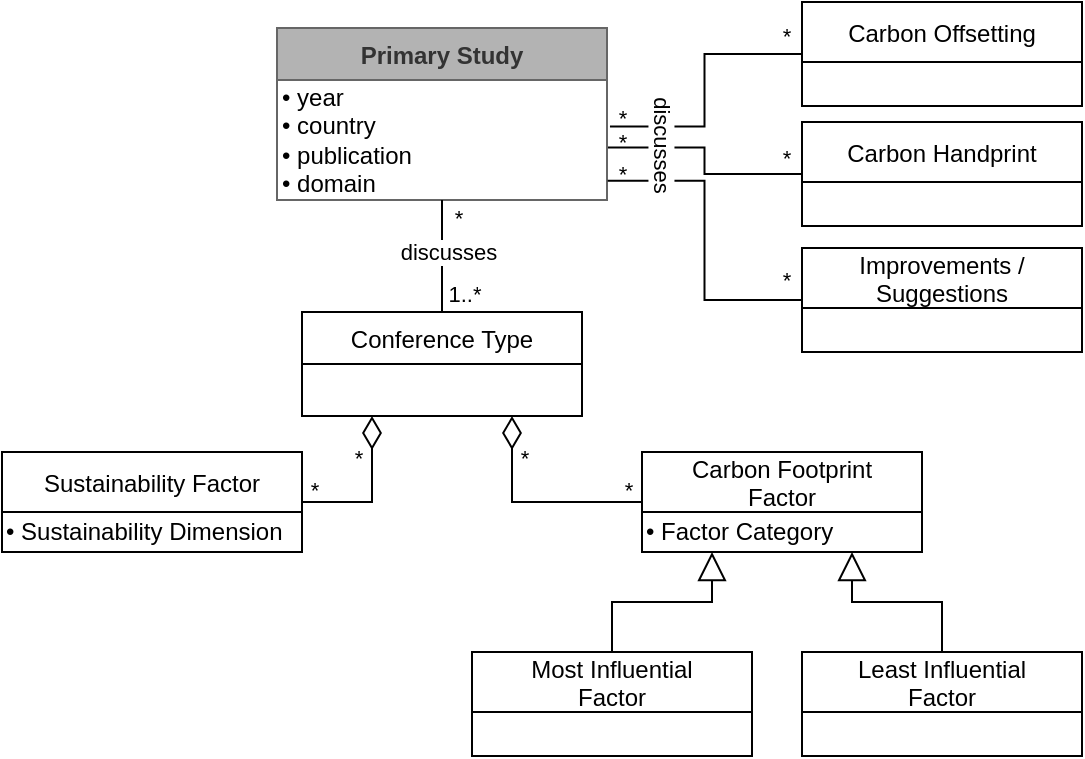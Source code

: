 <mxfile version="16.3.0" type="google"><diagram name="final" id="Cd3V9L5jKJNaEJa093ar"><mxGraphModel dx="907" dy="1437" grid="1" gridSize="10" guides="1" tooltips="1" connect="1" arrows="1" fold="1" page="1" pageScale="1" pageWidth="1169" pageHeight="827" math="0" shadow="0"><root><mxCell id="DKEJB_LyidiJ22hNX_Wq-0"/><mxCell id="DKEJB_LyidiJ22hNX_Wq-1" parent="DKEJB_LyidiJ22hNX_Wq-0"/><mxCell id="DKEJB_LyidiJ22hNX_Wq-2" value="Conference Type" style="swimlane;fontStyle=0;childLayout=stackLayout;horizontal=1;startSize=26;horizontalStack=0;resizeParent=1;resizeParentMax=0;resizeLast=0;collapsible=1;marginBottom=0;fillColor=none;" parent="DKEJB_LyidiJ22hNX_Wq-1" vertex="1"><mxGeometry x="500" y="82" width="140" height="52" as="geometry"/></mxCell><mxCell id="DKEJB_LyidiJ22hNX_Wq-3" value="Carbon Footprint&#10;Factor" style="swimlane;fontStyle=0;childLayout=stackLayout;horizontal=1;startSize=30;fillColor=none;horizontalStack=0;resizeParent=1;resizeParentMax=0;resizeLast=0;collapsible=1;marginBottom=0;" parent="DKEJB_LyidiJ22hNX_Wq-1" vertex="1"><mxGeometry x="670" y="152" width="140" height="50" as="geometry"><mxRectangle x="400" y="160" width="120" height="30" as="alternateBounds"/></mxGeometry></mxCell><mxCell id="DKEJB_LyidiJ22hNX_Wq-32" value="&lt;span style=&quot;&quot;&gt;• Factor Category&lt;/span&gt;" style="text;html=1;align=left;verticalAlign=middle;resizable=0;points=[];autosize=1;strokeColor=none;fillColor=none;" parent="DKEJB_LyidiJ22hNX_Wq-3" vertex="1"><mxGeometry y="30" width="140" height="20" as="geometry"/></mxCell><mxCell id="DKEJB_LyidiJ22hNX_Wq-4" value="" style="endArrow=none;html=1;endSize=12;startArrow=diamondThin;startSize=14;startFill=0;edgeStyle=orthogonalEdgeStyle;exitX=0.75;exitY=1;exitDx=0;exitDy=0;entryX=0;entryY=0.5;entryDx=0;entryDy=0;rounded=0;endFill=0;" parent="DKEJB_LyidiJ22hNX_Wq-1" source="DKEJB_LyidiJ22hNX_Wq-2" target="DKEJB_LyidiJ22hNX_Wq-3" edge="1"><mxGeometry relative="1" as="geometry"><mxPoint x="660" y="182" as="sourcePoint"/><mxPoint x="820" y="182" as="targetPoint"/></mxGeometry></mxCell><mxCell id="DKEJB_LyidiJ22hNX_Wq-6" value="Most Influential&#10;Factor" style="swimlane;fontStyle=0;childLayout=stackLayout;horizontal=1;startSize=30;fillColor=none;horizontalStack=0;resizeParent=1;resizeParentMax=0;resizeLast=0;collapsible=1;marginBottom=0;" parent="DKEJB_LyidiJ22hNX_Wq-1" vertex="1"><mxGeometry x="585" y="252" width="140" height="52" as="geometry"><mxRectangle x="400" y="160" width="120" height="30" as="alternateBounds"/></mxGeometry></mxCell><mxCell id="DKEJB_LyidiJ22hNX_Wq-7" value="Least Influential&#10;Factor" style="swimlane;fontStyle=0;childLayout=stackLayout;horizontal=1;startSize=30;fillColor=none;horizontalStack=0;resizeParent=1;resizeParentMax=0;resizeLast=0;collapsible=1;marginBottom=0;" parent="DKEJB_LyidiJ22hNX_Wq-1" vertex="1"><mxGeometry x="750" y="252" width="140" height="52" as="geometry"><mxRectangle x="400" y="160" width="120" height="30" as="alternateBounds"/></mxGeometry></mxCell><mxCell id="DKEJB_LyidiJ22hNX_Wq-8" value="" style="endArrow=block;endFill=0;endSize=12;html=1;entryX=0.25;entryY=1;entryDx=0;entryDy=0;exitX=0.5;exitY=0;exitDx=0;exitDy=0;edgeStyle=orthogonalEdgeStyle;rounded=0;" parent="DKEJB_LyidiJ22hNX_Wq-1" source="DKEJB_LyidiJ22hNX_Wq-6" target="DKEJB_LyidiJ22hNX_Wq-3" edge="1"><mxGeometry width="160" relative="1" as="geometry"><mxPoint x="660" y="302" as="sourcePoint"/><mxPoint x="820" y="302" as="targetPoint"/></mxGeometry></mxCell><mxCell id="DKEJB_LyidiJ22hNX_Wq-9" value="" style="endArrow=block;endFill=0;endSize=12;html=1;entryX=0.75;entryY=1;entryDx=0;entryDy=0;exitX=0.5;exitY=0;exitDx=0;exitDy=0;edgeStyle=orthogonalEdgeStyle;rounded=0;" parent="DKEJB_LyidiJ22hNX_Wq-1" source="DKEJB_LyidiJ22hNX_Wq-7" target="DKEJB_LyidiJ22hNX_Wq-3" edge="1"><mxGeometry width="160" relative="1" as="geometry"><mxPoint x="870" y="302" as="sourcePoint"/><mxPoint x="935" y="224" as="targetPoint"/></mxGeometry></mxCell><mxCell id="DKEJB_LyidiJ22hNX_Wq-10" value="Sustainability Factor" style="swimlane;fontStyle=0;childLayout=stackLayout;horizontal=1;startSize=30;fillColor=none;horizontalStack=0;resizeParent=1;resizeParentMax=0;resizeLast=0;collapsible=1;marginBottom=0;" parent="DKEJB_LyidiJ22hNX_Wq-1" vertex="1"><mxGeometry x="350" y="152" width="150" height="50" as="geometry"><mxRectangle x="359.5" y="200" width="120" height="30" as="alternateBounds"/></mxGeometry></mxCell><mxCell id="DKEJB_LyidiJ22hNX_Wq-11" value="&lt;span style=&quot;&quot;&gt;• Sustainability Dimension&lt;/span&gt;" style="text;html=1;align=left;verticalAlign=middle;resizable=0;points=[];autosize=1;strokeColor=none;fillColor=none;" parent="DKEJB_LyidiJ22hNX_Wq-10" vertex="1"><mxGeometry y="30" width="150" height="20" as="geometry"/></mxCell><mxCell id="DKEJB_LyidiJ22hNX_Wq-12" value="" style="endArrow=none;html=1;endSize=12;startArrow=diamondThin;startSize=14;startFill=0;edgeStyle=orthogonalEdgeStyle;exitX=0.25;exitY=1;exitDx=0;exitDy=0;entryX=1;entryY=0.5;entryDx=0;entryDy=0;rounded=0;endFill=0;" parent="DKEJB_LyidiJ22hNX_Wq-1" source="DKEJB_LyidiJ22hNX_Wq-2" target="DKEJB_LyidiJ22hNX_Wq-10" edge="1"><mxGeometry relative="1" as="geometry"><mxPoint x="615" y="144" as="sourcePoint"/><mxPoint x="680" y="198" as="targetPoint"/></mxGeometry></mxCell><mxCell id="DKEJB_LyidiJ22hNX_Wq-13" value="Primary Study" style="swimlane;fontStyle=1;childLayout=stackLayout;horizontal=1;startSize=26;horizontalStack=0;resizeParent=1;resizeParentMax=0;resizeLast=0;collapsible=1;marginBottom=0;strokeColor=#666666;fontColor=#333333;fillColor=#B3B3B3;" parent="DKEJB_LyidiJ22hNX_Wq-1" vertex="1"><mxGeometry x="487.5" y="-60" width="165" height="86" as="geometry"/></mxCell><mxCell id="DKEJB_LyidiJ22hNX_Wq-14" value="• year&lt;br&gt;• country&lt;br&gt;• publication&lt;br&gt;• domain" style="text;html=1;align=left;verticalAlign=middle;resizable=0;points=[];autosize=1;strokeColor=none;" parent="DKEJB_LyidiJ22hNX_Wq-13" vertex="1"><mxGeometry y="26" width="165" height="60" as="geometry"/></mxCell><mxCell id="DKEJB_LyidiJ22hNX_Wq-15" value="" style="endArrow=none;endFill=0;endSize=12;html=1;entryX=0.5;entryY=0;entryDx=0;entryDy=0;exitX=0.5;exitY=1;exitDx=0;exitDy=0;" parent="DKEJB_LyidiJ22hNX_Wq-1" source="DKEJB_LyidiJ22hNX_Wq-13" target="DKEJB_LyidiJ22hNX_Wq-2" edge="1"><mxGeometry width="160" relative="1" as="geometry"><mxPoint x="600" y="90" as="sourcePoint"/><mxPoint x="630" y="110" as="targetPoint"/></mxGeometry></mxCell><mxCell id="DKEJB_LyidiJ22hNX_Wq-16" value="discusses" style="edgeLabel;html=1;align=center;verticalAlign=middle;resizable=0;points=[];" parent="DKEJB_LyidiJ22hNX_Wq-15" vertex="1" connectable="0"><mxGeometry x="-0.092" y="3" relative="1" as="geometry"><mxPoint as="offset"/></mxGeometry></mxCell><mxCell id="3jeTCoeaBRB5rFF-upJM-0" value="1..*" style="edgeLabel;html=1;align=center;verticalAlign=middle;resizable=0;points=[];" parent="DKEJB_LyidiJ22hNX_Wq-15" vertex="1" connectable="0"><mxGeometry x="0.752" relative="1" as="geometry"><mxPoint x="11" y="-2" as="offset"/></mxGeometry></mxCell><mxCell id="DKEJB_LyidiJ22hNX_Wq-17" value="Carbon Offsetting" style="swimlane;fontStyle=0;childLayout=stackLayout;horizontal=1;startSize=30;fillColor=none;horizontalStack=0;resizeParent=1;resizeParentMax=0;resizeLast=0;collapsible=1;marginBottom=0;" parent="DKEJB_LyidiJ22hNX_Wq-1" vertex="1"><mxGeometry x="750" y="-73" width="140" height="52" as="geometry"><mxRectangle x="400" y="160" width="120" height="30" as="alternateBounds"/></mxGeometry></mxCell><mxCell id="DKEJB_LyidiJ22hNX_Wq-18" value="Carbon Handprint" style="swimlane;fontStyle=0;childLayout=stackLayout;horizontal=1;startSize=30;fillColor=none;horizontalStack=0;resizeParent=1;resizeParentMax=0;resizeLast=0;collapsible=1;marginBottom=0;" parent="DKEJB_LyidiJ22hNX_Wq-1" vertex="1"><mxGeometry x="750" y="-13" width="140" height="52" as="geometry"><mxRectangle x="400" y="160" width="120" height="30" as="alternateBounds"/></mxGeometry></mxCell><mxCell id="DKEJB_LyidiJ22hNX_Wq-22" value="" style="endArrow=none;endFill=0;endSize=12;html=1;entryX=0;entryY=0.5;entryDx=0;entryDy=0;exitX=1.009;exitY=0.388;exitDx=0;exitDy=0;exitPerimeter=0;edgeStyle=orthogonalEdgeStyle;rounded=0;" parent="DKEJB_LyidiJ22hNX_Wq-1" source="DKEJB_LyidiJ22hNX_Wq-14" target="DKEJB_LyidiJ22hNX_Wq-17" edge="1"><mxGeometry width="160" relative="1" as="geometry"><mxPoint x="580" y="43" as="sourcePoint"/><mxPoint x="580" y="157" as="targetPoint"/></mxGeometry></mxCell><mxCell id="DKEJB_LyidiJ22hNX_Wq-23" value="" style="endArrow=none;endFill=0;endSize=12;html=1;entryX=0;entryY=0.5;entryDx=0;entryDy=0;exitX=1.003;exitY=0.563;exitDx=0;exitDy=0;exitPerimeter=0;edgeStyle=orthogonalEdgeStyle;rounded=0;" parent="DKEJB_LyidiJ22hNX_Wq-1" source="DKEJB_LyidiJ22hNX_Wq-14" target="DKEJB_LyidiJ22hNX_Wq-18" edge="1"><mxGeometry width="160" relative="1" as="geometry"><mxPoint x="663.985" y="-5.96" as="sourcePoint"/><mxPoint x="760" y="-27" as="targetPoint"/></mxGeometry></mxCell><mxCell id="DKEJB_LyidiJ22hNX_Wq-27" value="Improvements /&#10;Suggestions" style="swimlane;fontStyle=0;childLayout=stackLayout;horizontal=1;startSize=30;fillColor=none;horizontalStack=0;resizeParent=1;resizeParentMax=0;resizeLast=0;collapsible=1;marginBottom=0;" parent="DKEJB_LyidiJ22hNX_Wq-1" vertex="1"><mxGeometry x="750" y="50" width="140" height="52" as="geometry"><mxRectangle x="400" y="160" width="120" height="30" as="alternateBounds"/></mxGeometry></mxCell><mxCell id="DKEJB_LyidiJ22hNX_Wq-28" value="" style="endArrow=none;endFill=0;endSize=12;html=1;entryX=0;entryY=0.5;entryDx=0;entryDy=0;exitX=1.002;exitY=0.84;exitDx=0;exitDy=0;exitPerimeter=0;edgeStyle=orthogonalEdgeStyle;rounded=0;" parent="DKEJB_LyidiJ22hNX_Wq-1" source="DKEJB_LyidiJ22hNX_Wq-14" target="DKEJB_LyidiJ22hNX_Wq-27" edge="1"><mxGeometry width="160" relative="1" as="geometry"><mxPoint x="662.995" y="8.04" as="sourcePoint"/><mxPoint x="760" y="23.0" as="targetPoint"/></mxGeometry></mxCell><mxCell id="DKEJB_LyidiJ22hNX_Wq-29" value="discusses" style="edgeLabel;html=1;align=center;verticalAlign=middle;resizable=0;points=[];rotation=90;" parent="DKEJB_LyidiJ22hNX_Wq-28" vertex="1" connectable="0"><mxGeometry x="-0.092" y="3" relative="1" as="geometry"><mxPoint x="-24" y="-41" as="offset"/></mxGeometry></mxCell><mxCell id="3jeTCoeaBRB5rFF-upJM-1" value="*" style="edgeLabel;html=1;align=center;verticalAlign=middle;resizable=0;points=[];" parent="DKEJB_LyidiJ22hNX_Wq-1" vertex="1" connectable="0"><mxGeometry x="577" y="38.997" as="geometry"><mxPoint x="1" y="-4" as="offset"/></mxGeometry></mxCell><mxCell id="3jeTCoeaBRB5rFF-upJM-2" value="*" style="edgeLabel;html=1;align=center;verticalAlign=middle;resizable=0;points=[];" parent="DKEJB_LyidiJ22hNX_Wq-1" vertex="1" connectable="0"><mxGeometry x="745" y="-54.004" as="geometry"><mxPoint x="-3" y="-2" as="offset"/></mxGeometry></mxCell><mxCell id="3jeTCoeaBRB5rFF-upJM-3" value="*" style="edgeLabel;html=1;align=center;verticalAlign=middle;resizable=0;points=[];" parent="DKEJB_LyidiJ22hNX_Wq-1" vertex="1" connectable="0"><mxGeometry x="745" y="6.996" as="geometry"><mxPoint x="-3" y="-2" as="offset"/></mxGeometry></mxCell><mxCell id="3jeTCoeaBRB5rFF-upJM-4" value="*" style="edgeLabel;html=1;align=center;verticalAlign=middle;resizable=0;points=[];" parent="DKEJB_LyidiJ22hNX_Wq-1" vertex="1" connectable="0"><mxGeometry x="745" y="67.996" as="geometry"><mxPoint x="-3" y="-2" as="offset"/></mxGeometry></mxCell><mxCell id="3jeTCoeaBRB5rFF-upJM-5" value="*" style="edgeLabel;html=1;align=center;verticalAlign=middle;resizable=0;points=[];labelBackgroundColor=none;" parent="DKEJB_LyidiJ22hNX_Wq-1" vertex="1" connectable="0"><mxGeometry x="663" y="-13.004" as="geometry"><mxPoint x="-3" y="-2" as="offset"/></mxGeometry></mxCell><mxCell id="3jeTCoeaBRB5rFF-upJM-6" value="*" style="edgeLabel;html=1;align=center;verticalAlign=middle;resizable=0;points=[];labelBackgroundColor=none;" parent="DKEJB_LyidiJ22hNX_Wq-1" vertex="1" connectable="0"><mxGeometry x="663" y="-1.004" as="geometry"><mxPoint x="-3" y="-2" as="offset"/></mxGeometry></mxCell><mxCell id="3jeTCoeaBRB5rFF-upJM-7" value="*" style="edgeLabel;html=1;align=center;verticalAlign=middle;resizable=0;points=[];labelBackgroundColor=none;" parent="DKEJB_LyidiJ22hNX_Wq-1" vertex="1" connectable="0"><mxGeometry x="663" y="14.996" as="geometry"><mxPoint x="-3" y="-2" as="offset"/></mxGeometry></mxCell><mxCell id="aXU_OVjkpjejLDDnC_1x-0" value="*" style="edgeLabel;html=1;align=center;verticalAlign=middle;resizable=0;points=[];" vertex="1" connectable="0" parent="DKEJB_LyidiJ22hNX_Wq-1"><mxGeometry x="614" y="156.996" as="geometry"><mxPoint x="-3" y="-2" as="offset"/></mxGeometry></mxCell><mxCell id="aXU_OVjkpjejLDDnC_1x-1" value="*" style="edgeLabel;html=1;align=center;verticalAlign=middle;resizable=0;points=[];labelBackgroundColor=none;" vertex="1" connectable="0" parent="DKEJB_LyidiJ22hNX_Wq-1"><mxGeometry x="666" y="172.996" as="geometry"><mxPoint x="-3" y="-2" as="offset"/></mxGeometry></mxCell><mxCell id="aXU_OVjkpjejLDDnC_1x-2" value="*" style="edgeLabel;html=1;align=center;verticalAlign=middle;resizable=0;points=[];" vertex="1" connectable="0" parent="DKEJB_LyidiJ22hNX_Wq-1"><mxGeometry x="531" y="156.996" as="geometry"><mxPoint x="-3" y="-2" as="offset"/></mxGeometry></mxCell><mxCell id="aXU_OVjkpjejLDDnC_1x-3" value="*" style="edgeLabel;html=1;align=center;verticalAlign=middle;resizable=0;points=[];labelBackgroundColor=none;" vertex="1" connectable="0" parent="DKEJB_LyidiJ22hNX_Wq-1"><mxGeometry x="509" y="172.996" as="geometry"><mxPoint x="-3" y="-2" as="offset"/></mxGeometry></mxCell></root></mxGraphModel></diagram></mxfile>